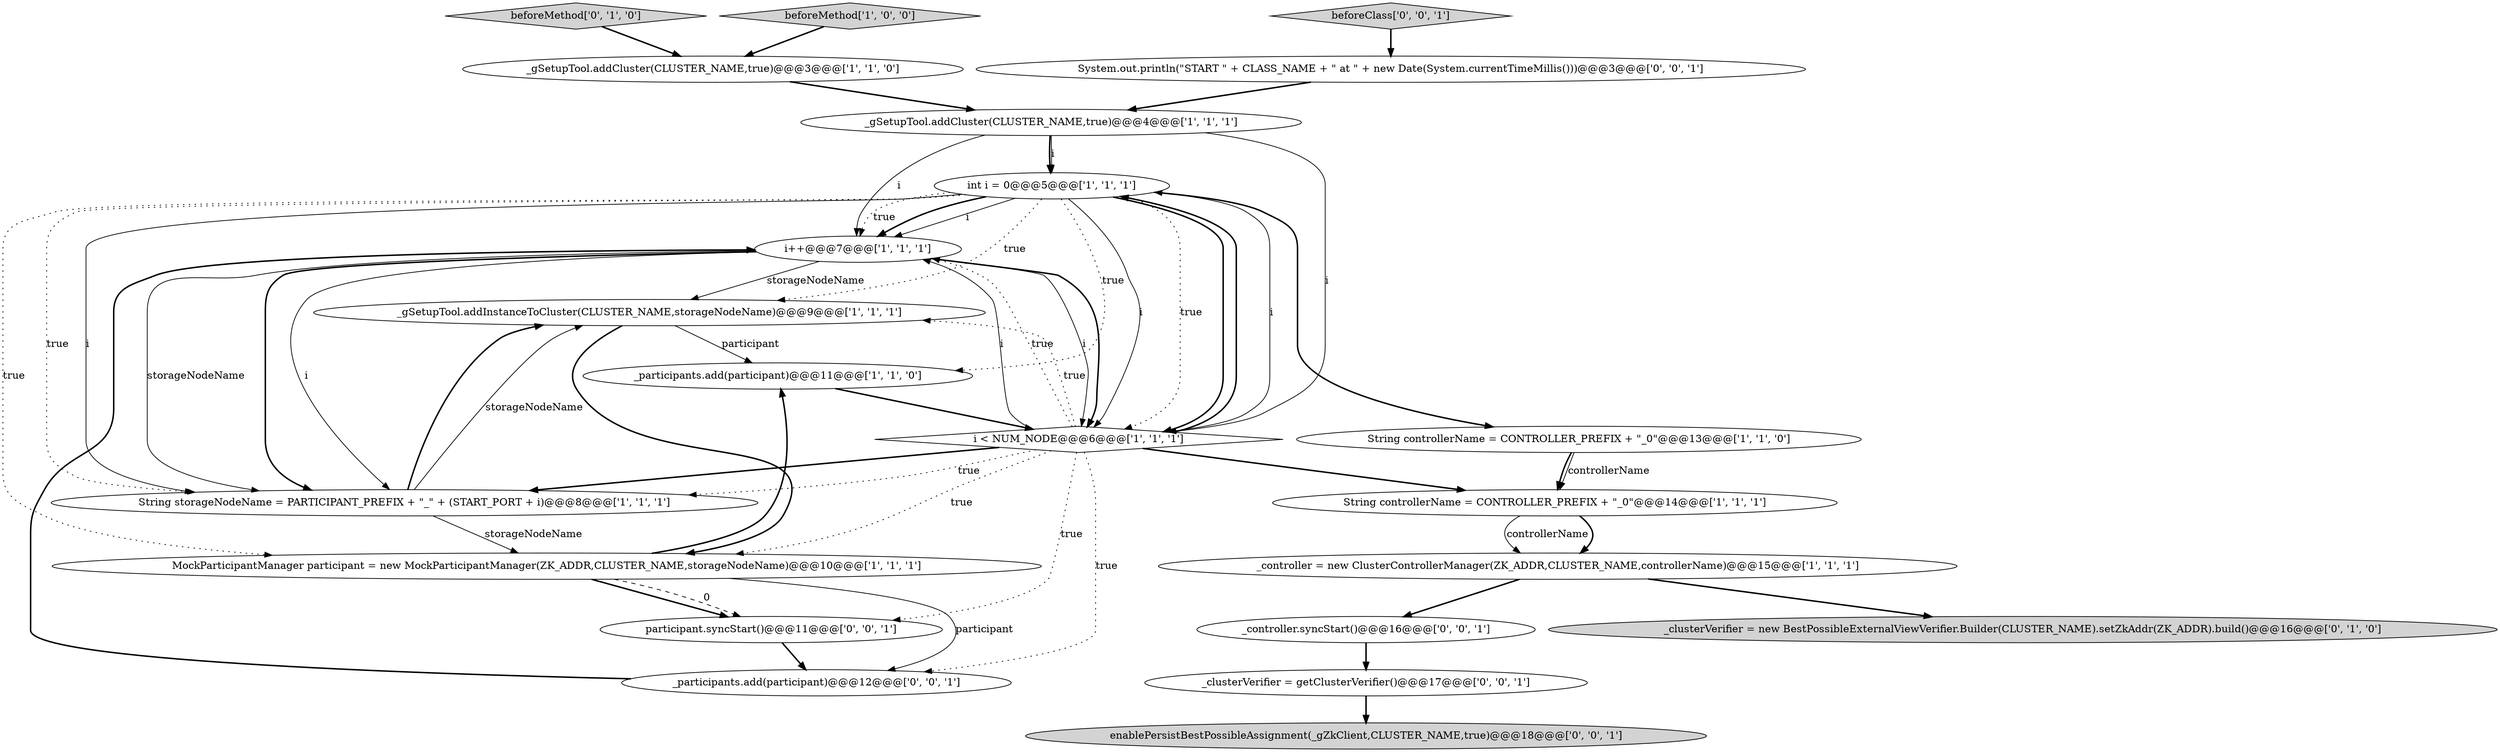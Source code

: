 digraph {
13 [style = filled, label = "beforeMethod['0', '1', '0']", fillcolor = lightgray, shape = diamond image = "AAA0AAABBB2BBB"];
21 [style = filled, label = "enablePersistBestPossibleAssignment(_gZkClient,CLUSTER_NAME,true)@@@18@@@['0', '0', '1']", fillcolor = lightgray, shape = ellipse image = "AAA0AAABBB3BBB"];
18 [style = filled, label = "_controller.syncStart()@@@16@@@['0', '0', '1']", fillcolor = white, shape = ellipse image = "AAA0AAABBB3BBB"];
7 [style = filled, label = "String controllerName = CONTROLLER_PREFIX + \"_0\"@@@14@@@['1', '1', '1']", fillcolor = white, shape = ellipse image = "AAA0AAABBB1BBB"];
1 [style = filled, label = "_gSetupTool.addCluster(CLUSTER_NAME,true)@@@3@@@['1', '1', '0']", fillcolor = white, shape = ellipse image = "AAA0AAABBB1BBB"];
11 [style = filled, label = "beforeMethod['1', '0', '0']", fillcolor = lightgray, shape = diamond image = "AAA0AAABBB1BBB"];
2 [style = filled, label = "int i = 0@@@5@@@['1', '1', '1']", fillcolor = white, shape = ellipse image = "AAA0AAABBB1BBB"];
3 [style = filled, label = "i++@@@7@@@['1', '1', '1']", fillcolor = white, shape = ellipse image = "AAA0AAABBB1BBB"];
0 [style = filled, label = "_gSetupTool.addInstanceToCluster(CLUSTER_NAME,storageNodeName)@@@9@@@['1', '1', '1']", fillcolor = white, shape = ellipse image = "AAA0AAABBB1BBB"];
6 [style = filled, label = "String storageNodeName = PARTICIPANT_PREFIX + \"_\" + (START_PORT + i)@@@8@@@['1', '1', '1']", fillcolor = white, shape = ellipse image = "AAA0AAABBB1BBB"];
16 [style = filled, label = "System.out.println(\"START \" + CLASS_NAME + \" at \" + new Date(System.currentTimeMillis()))@@@3@@@['0', '0', '1']", fillcolor = white, shape = ellipse image = "AAA0AAABBB3BBB"];
8 [style = filled, label = "_participants.add(participant)@@@11@@@['1', '1', '0']", fillcolor = white, shape = ellipse image = "AAA0AAABBB1BBB"];
10 [style = filled, label = "_controller = new ClusterControllerManager(ZK_ADDR,CLUSTER_NAME,controllerName)@@@15@@@['1', '1', '1']", fillcolor = white, shape = ellipse image = "AAA0AAABBB1BBB"];
19 [style = filled, label = "beforeClass['0', '0', '1']", fillcolor = lightgray, shape = diamond image = "AAA0AAABBB3BBB"];
15 [style = filled, label = "_participants.add(participant)@@@12@@@['0', '0', '1']", fillcolor = white, shape = ellipse image = "AAA0AAABBB3BBB"];
4 [style = filled, label = "MockParticipantManager participant = new MockParticipantManager(ZK_ADDR,CLUSTER_NAME,storageNodeName)@@@10@@@['1', '1', '1']", fillcolor = white, shape = ellipse image = "AAA0AAABBB1BBB"];
17 [style = filled, label = "participant.syncStart()@@@11@@@['0', '0', '1']", fillcolor = white, shape = ellipse image = "AAA0AAABBB3BBB"];
5 [style = filled, label = "_gSetupTool.addCluster(CLUSTER_NAME,true)@@@4@@@['1', '1', '1']", fillcolor = white, shape = ellipse image = "AAA0AAABBB1BBB"];
14 [style = filled, label = "_clusterVerifier = new BestPossibleExternalViewVerifier.Builder(CLUSTER_NAME).setZkAddr(ZK_ADDR).build()@@@16@@@['0', '1', '0']", fillcolor = lightgray, shape = ellipse image = "AAA1AAABBB2BBB"];
9 [style = filled, label = "String controllerName = CONTROLLER_PREFIX + \"_0\"@@@13@@@['1', '1', '0']", fillcolor = white, shape = ellipse image = "AAA0AAABBB1BBB"];
12 [style = filled, label = "i < NUM_NODE@@@6@@@['1', '1', '1']", fillcolor = white, shape = diamond image = "AAA0AAABBB1BBB"];
20 [style = filled, label = "_clusterVerifier = getClusterVerifier()@@@17@@@['0', '0', '1']", fillcolor = white, shape = ellipse image = "AAA0AAABBB3BBB"];
5->2 [style = bold, label=""];
12->7 [style = bold, label=""];
2->3 [style = dotted, label="true"];
0->4 [style = bold, label=""];
18->20 [style = bold, label=""];
2->4 [style = dotted, label="true"];
8->12 [style = bold, label=""];
7->10 [style = bold, label=""];
2->8 [style = dotted, label="true"];
5->2 [style = solid, label="i"];
3->6 [style = solid, label="storageNodeName"];
12->2 [style = bold, label=""];
6->0 [style = bold, label=""];
3->12 [style = solid, label="i"];
12->0 [style = dotted, label="true"];
5->12 [style = solid, label="i"];
12->2 [style = solid, label="i"];
4->15 [style = solid, label="participant"];
6->0 [style = solid, label="storageNodeName"];
2->6 [style = dotted, label="true"];
11->1 [style = bold, label=""];
4->8 [style = bold, label=""];
4->17 [style = bold, label=""];
12->15 [style = dotted, label="true"];
3->0 [style = solid, label="storageNodeName"];
4->17 [style = dashed, label="0"];
9->7 [style = solid, label="controllerName"];
6->4 [style = solid, label="storageNodeName"];
2->12 [style = solid, label="i"];
10->18 [style = bold, label=""];
3->6 [style = bold, label=""];
2->3 [style = bold, label=""];
12->17 [style = dotted, label="true"];
19->16 [style = bold, label=""];
20->21 [style = bold, label=""];
2->9 [style = bold, label=""];
12->4 [style = dotted, label="true"];
0->8 [style = solid, label="participant"];
2->6 [style = solid, label="i"];
3->12 [style = bold, label=""];
17->15 [style = bold, label=""];
12->3 [style = solid, label="i"];
2->3 [style = solid, label="i"];
2->12 [style = dotted, label="true"];
15->3 [style = bold, label=""];
16->5 [style = bold, label=""];
13->1 [style = bold, label=""];
5->3 [style = solid, label="i"];
12->3 [style = dotted, label="true"];
7->10 [style = solid, label="controllerName"];
2->0 [style = dotted, label="true"];
12->6 [style = dotted, label="true"];
3->6 [style = solid, label="i"];
10->14 [style = bold, label=""];
2->12 [style = bold, label=""];
12->6 [style = bold, label=""];
1->5 [style = bold, label=""];
9->7 [style = bold, label=""];
}
